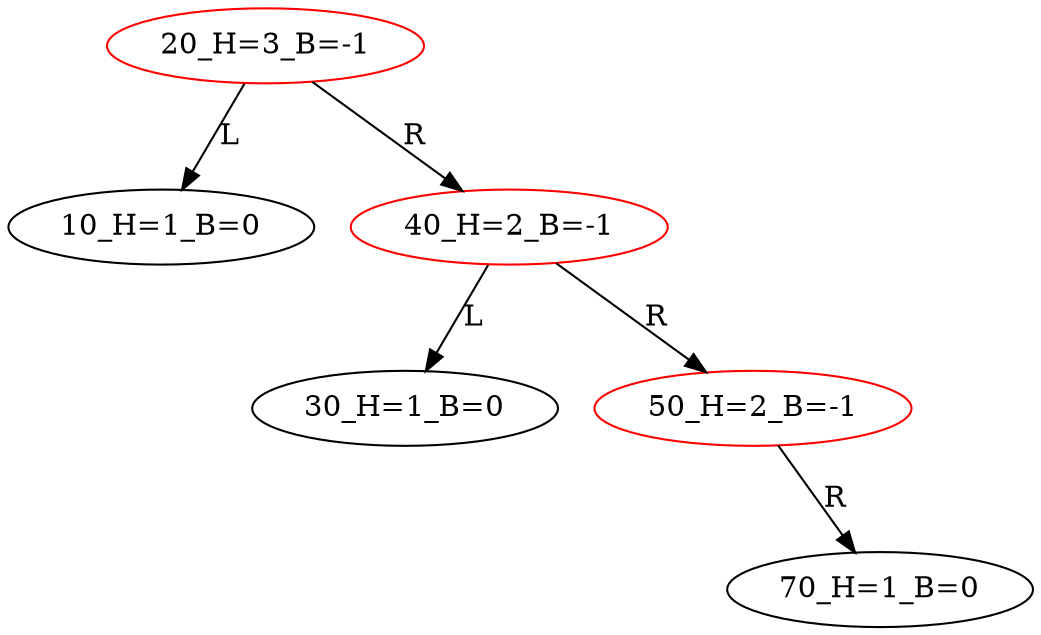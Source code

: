digraph BiTreeBiTreeInsert {
"20_H=3_B=-1" -> {"10_H=1_B=0"} [label="L"]
"20_H=3_B=-1" -> {"40_H=2_B=-1"} [label="R"]
"40_H=2_B=-1" -> {"30_H=1_B=0"} [label="L"]
"40_H=2_B=-1" -> {"50_H=2_B=-1"} [label="R"]
"50_H=2_B=-1" -> {"HD0"} [label="L"] [style=invis]
"HD0" [style=invis]
"50_H=2_B=-1" -> {"70_H=1_B=0"} [label="R"]
"20_H=3_B=-1" [color=red]
"10_H=1_B=0"
"40_H=2_B=-1" [color=red]
"30_H=1_B=0"
"50_H=2_B=-1" [color=red]
"70_H=1_B=0"
}
